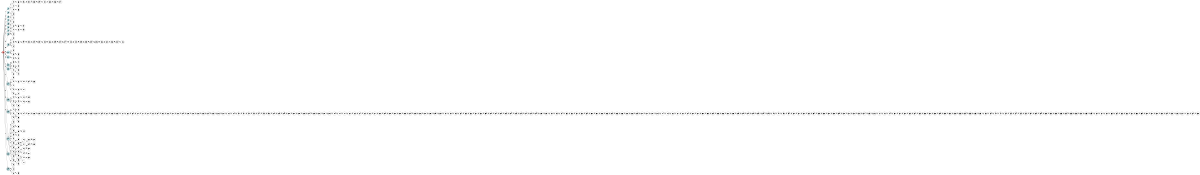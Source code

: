 digraph APTAALF {
__start0 [style = invis, shape = none, label = "", width = 0, height = 0];

rankdir=LR;
size="8,5";

s0 [style="filled", color="black", fillcolor="#ff817b" shape="circle", label="q0"];
s1 [style="filled", color="black", fillcolor="powderblue" shape="circle", label="q1"];
s2 [style="filled", color="black", fillcolor="powderblue" shape="circle", label="q2"];
s3 [style="filled", color="black", fillcolor="powderblue" shape="circle", label="q3"];
s4 [style="filled", color="black", fillcolor="powderblue" shape="circle", label="q4"];
s5 [style="rounded,filled", color="black", fillcolor="powderblue" shape="doublecircle", label="q5"];
s6 [style="filled", color="black", fillcolor="powderblue" shape="circle", label="q6"];
s7 [style="filled", color="black", fillcolor="powderblue" shape="circle", label="q7"];
s8 [style="rounded,filled", color="black", fillcolor="powderblue" shape="doublecircle", label="q8"];
s9 [style="rounded,filled", color="black", fillcolor="powderblue" shape="doublecircle", label="q9"];
s10 [style="filled", color="black", fillcolor="powderblue" shape="circle", label="q10"];
s11 [style="filled", color="black", fillcolor="powderblue" shape="circle", label="q11"];
s12 [style="filled", color="black", fillcolor="powderblue" shape="circle", label="q12"];
s13 [style="filled", color="black", fillcolor="powderblue" shape="circle", label="q13"];
s14 [style="rounded,filled", color="black", fillcolor="powderblue" shape="doublecircle", label="q14"];
s15 [style="rounded,filled", color="black", fillcolor="powderblue" shape="doublecircle", label="q15"];
s16 [style="rounded,filled", color="black", fillcolor="powderblue" shape="doublecircle", label="q16"];
s17 [style="rounded,filled", color="black", fillcolor="powderblue" shape="doublecircle", label="q17"];
s18 [style="rounded,filled", color="black", fillcolor="powderblue" shape="doublecircle", label="q18"];
s19 [style="rounded,filled", color="black", fillcolor="powderblue" shape="doublecircle", label="q19"];
s20 [style="filled", color="black", fillcolor="white" shape="circle", label="q20"];
s21 [style="filled", color="black", fillcolor="white" shape="circle", label="q21"];
s22 [style="filled", color="black", fillcolor="white" shape="circle", label="q22"];
s23 [style="rounded,filled", color="black", fillcolor="white" shape="doublecircle", label="q23"];
s24 [style="filled", color="black", fillcolor="white" shape="circle", label="q24"];
s25 [style="filled", color="black", fillcolor="white" shape="circle", label="q25"];
s26 [style="filled", color="black", fillcolor="white" shape="circle", label="q26"];
s27 [style="filled", color="black", fillcolor="white" shape="circle", label="q27"];
s28 [style="rounded,filled", color="black", fillcolor="white" shape="doublecircle", label="q28"];
s29 [style="filled", color="black", fillcolor="white" shape="circle", label="q29"];
s30 [style="filled", color="black", fillcolor="white" shape="circle", label="q30"];
s31 [style="rounded,filled", color="black", fillcolor="white" shape="doublecircle", label="q31"];
s32 [style="filled", color="black", fillcolor="white" shape="circle", label="q32"];
s33 [style="filled", color="black", fillcolor="white" shape="circle", label="q33"];
s34 [style="filled", color="black", fillcolor="white" shape="circle", label="q34"];
s35 [style="filled", color="black", fillcolor="white" shape="circle", label="q35"];
s36 [style="filled", color="black", fillcolor="white" shape="circle", label="q36"];
s37 [style="filled", color="black", fillcolor="white" shape="circle", label="q37"];
s38 [style="filled", color="black", fillcolor="white" shape="circle", label="q38"];
s39 [style="filled", color="black", fillcolor="white" shape="circle", label="q39"];
s40 [style="filled", color="black", fillcolor="white" shape="circle", label="q40"];
s41 [style="filled", color="black", fillcolor="white" shape="circle", label="q41"];
s42 [style="filled", color="black", fillcolor="white" shape="circle", label="q42"];
s43 [style="filled", color="black", fillcolor="white" shape="circle", label="q43"];
s44 [style="filled", color="black", fillcolor="white" shape="circle", label="q44"];
s45 [style="filled", color="black", fillcolor="white" shape="circle", label="q45"];
s46 [style="rounded,filled", color="black", fillcolor="white" shape="doublecircle", label="q46"];
s47 [style="filled", color="black", fillcolor="white" shape="circle", label="q47"];
s48 [style="filled", color="black", fillcolor="white" shape="circle", label="q48"];
s49 [style="rounded,filled", color="black", fillcolor="white" shape="doublecircle", label="q49"];
s50 [style="rounded,filled", color="black", fillcolor="white" shape="doublecircle", label="q50"];
s51 [style="rounded,filled", color="black", fillcolor="white" shape="doublecircle", label="q51"];
s52 [style="rounded,filled", color="black", fillcolor="white" shape="doublecircle", label="q52"];
s53 [style="filled", color="black", fillcolor="white" shape="circle", label="q53"];
s54 [style="filled", color="black", fillcolor="white" shape="circle", label="q54"];
s55 [style="rounded,filled", color="black", fillcolor="white" shape="doublecircle", label="q55"];
s56 [style="rounded,filled", color="black", fillcolor="white" shape="doublecircle", label="q56"];
s57 [style="rounded,filled", color="black", fillcolor="white" shape="doublecircle", label="q57"];
s58 [style="rounded,filled", color="black", fillcolor="white" shape="doublecircle", label="q58"];
s59 [style="rounded,filled", color="black", fillcolor="white" shape="doublecircle", label="q59"];
s60 [style="rounded,filled", color="black", fillcolor="white" shape="doublecircle", label="q60"];
s61 [style="rounded,filled", color="black", fillcolor="white" shape="doublecircle", label="q61"];
s62 [style="filled", color="black", fillcolor="white" shape="circle", label="q62"];
s63 [style="filled", color="black", fillcolor="white" shape="circle", label="q63"];
s64 [style="filled", color="black", fillcolor="white" shape="circle", label="q64"];
s65 [style="filled", color="black", fillcolor="white" shape="circle", label="q65"];
s66 [style="filled", color="black", fillcolor="white" shape="circle", label="q66"];
s67 [style="filled", color="black", fillcolor="white" shape="circle", label="q67"];
s68 [style="filled", color="black", fillcolor="white" shape="circle", label="q68"];
s69 [style="filled", color="black", fillcolor="white" shape="circle", label="q69"];
s70 [style="filled", color="black", fillcolor="white" shape="circle", label="q70"];
s71 [style="filled", color="black", fillcolor="white" shape="circle", label="q71"];
s72 [style="filled", color="black", fillcolor="white" shape="circle", label="q72"];
s73 [style="filled", color="black", fillcolor="white" shape="circle", label="q73"];
s74 [style="filled", color="black", fillcolor="white" shape="circle", label="q74"];
s75 [style="filled", color="black", fillcolor="white" shape="circle", label="q75"];
s76 [style="filled", color="black", fillcolor="white" shape="circle", label="q76"];
s77 [style="filled", color="black", fillcolor="white" shape="circle", label="q77"];
s78 [style="filled", color="black", fillcolor="white" shape="circle", label="q78"];
s79 [style="filled", color="black", fillcolor="white" shape="circle", label="q79"];
s80 [style="rounded,filled", color="black", fillcolor="white" shape="doublecircle", label="q80"];
s81 [style="filled", color="black", fillcolor="white" shape="circle", label="q81"];
s82 [style="filled", color="black", fillcolor="white" shape="circle", label="q82"];
s83 [style="filled", color="black", fillcolor="white" shape="circle", label="q83"];
s84 [style="filled", color="black", fillcolor="white" shape="circle", label="q84"];
s85 [style="filled", color="black", fillcolor="white" shape="circle", label="q85"];
s86 [style="filled", color="black", fillcolor="white" shape="circle", label="q86"];
s87 [style="filled", color="black", fillcolor="white" shape="circle", label="q87"];
s88 [style="filled", color="black", fillcolor="white" shape="circle", label="q88"];
s89 [style="rounded,filled", color="black", fillcolor="white" shape="doublecircle", label="q89"];
s90 [style="filled", color="black", fillcolor="white" shape="circle", label="q90"];
s91 [style="rounded,filled", color="black", fillcolor="white" shape="doublecircle", label="q91"];
s92 [style="filled", color="black", fillcolor="white" shape="circle", label="q92"];
s93 [style="rounded,filled", color="black", fillcolor="white" shape="doublecircle", label="q93"];
s94 [style="filled", color="black", fillcolor="white" shape="circle", label="q94"];
s95 [style="filled", color="black", fillcolor="white" shape="circle", label="q95"];
s96 [style="filled", color="black", fillcolor="white" shape="circle", label="q96"];
s97 [style="filled", color="black", fillcolor="white" shape="circle", label="q97"];
s98 [style="filled", color="black", fillcolor="white" shape="circle", label="q98"];
s99 [style="filled", color="black", fillcolor="white" shape="circle", label="q99"];
s100 [style="filled", color="black", fillcolor="white" shape="circle", label="q100"];
s101 [style="filled", color="black", fillcolor="white" shape="circle", label="q101"];
s102 [style="filled", color="black", fillcolor="white" shape="circle", label="q102"];
s103 [style="filled", color="black", fillcolor="white" shape="circle", label="q103"];
s104 [style="filled", color="black", fillcolor="white" shape="circle", label="q104"];
s105 [style="filled", color="black", fillcolor="white" shape="circle", label="q105"];
s106 [style="filled", color="black", fillcolor="white" shape="circle", label="q106"];
s107 [style="filled", color="black", fillcolor="white" shape="circle", label="q107"];
s108 [style="filled", color="black", fillcolor="white" shape="circle", label="q108"];
s109 [style="filled", color="black", fillcolor="white" shape="circle", label="q109"];
s110 [style="filled", color="black", fillcolor="white" shape="circle", label="q110"];
s111 [style="filled", color="black", fillcolor="white" shape="circle", label="q111"];
s112 [style="filled", color="black", fillcolor="white" shape="circle", label="q112"];
s113 [style="filled", color="black", fillcolor="white" shape="circle", label="q113"];
s114 [style="filled", color="black", fillcolor="white" shape="circle", label="q114"];
s115 [style="filled", color="black", fillcolor="white" shape="circle", label="q115"];
s116 [style="filled", color="black", fillcolor="white" shape="circle", label="q116"];
s117 [style="filled", color="black", fillcolor="white" shape="circle", label="q117"];
s118 [style="filled", color="black", fillcolor="white" shape="circle", label="q118"];
s119 [style="filled", color="black", fillcolor="white" shape="circle", label="q119"];
s120 [style="filled", color="black", fillcolor="white" shape="circle", label="q120"];
s121 [style="filled", color="black", fillcolor="white" shape="circle", label="q121"];
s122 [style="filled", color="black", fillcolor="white" shape="circle", label="q122"];
s123 [style="filled", color="black", fillcolor="white" shape="circle", label="q123"];
s124 [style="filled", color="black", fillcolor="white" shape="circle", label="q124"];
s125 [style="filled", color="black", fillcolor="white" shape="circle", label="q125"];
s126 [style="filled", color="black", fillcolor="white" shape="circle", label="q126"];
s127 [style="filled", color="black", fillcolor="white" shape="circle", label="q127"];
s128 [style="filled", color="black", fillcolor="white" shape="circle", label="q128"];
s129 [style="filled", color="black", fillcolor="white" shape="circle", label="q129"];
s130 [style="filled", color="black", fillcolor="white" shape="circle", label="q130"];
s131 [style="filled", color="black", fillcolor="white" shape="circle", label="q131"];
s132 [style="filled", color="black", fillcolor="white" shape="circle", label="q132"];
s133 [style="filled", color="black", fillcolor="white" shape="circle", label="q133"];
s134 [style="filled", color="black", fillcolor="white" shape="circle", label="q134"];
s135 [style="filled", color="black", fillcolor="white" shape="circle", label="q135"];
s136 [style="filled", color="black", fillcolor="white" shape="circle", label="q136"];
s137 [style="filled", color="black", fillcolor="white" shape="circle", label="q137"];
s138 [style="filled", color="black", fillcolor="white" shape="circle", label="q138"];
s139 [style="filled", color="black", fillcolor="white" shape="circle", label="q139"];
s140 [style="filled", color="black", fillcolor="white" shape="circle", label="q140"];
s141 [style="filled", color="black", fillcolor="white" shape="circle", label="q141"];
s142 [style="filled", color="black", fillcolor="white" shape="circle", label="q142"];
s143 [style="filled", color="black", fillcolor="white" shape="circle", label="q143"];
s144 [style="filled", color="black", fillcolor="white" shape="circle", label="q144"];
s145 [style="filled", color="black", fillcolor="white" shape="circle", label="q145"];
s146 [style="filled", color="black", fillcolor="white" shape="circle", label="q146"];
s147 [style="filled", color="black", fillcolor="white" shape="circle", label="q147"];
s148 [style="filled", color="black", fillcolor="white" shape="circle", label="q148"];
s149 [style="filled", color="black", fillcolor="white" shape="circle", label="q149"];
s150 [style="filled", color="black", fillcolor="white" shape="circle", label="q150"];
s151 [style="filled", color="black", fillcolor="white" shape="circle", label="q151"];
s152 [style="filled", color="black", fillcolor="white" shape="circle", label="q152"];
s153 [style="filled", color="black", fillcolor="white" shape="circle", label="q153"];
s154 [style="filled", color="black", fillcolor="white" shape="circle", label="q154"];
s155 [style="filled", color="black", fillcolor="white" shape="circle", label="q155"];
s156 [style="filled", color="black", fillcolor="white" shape="circle", label="q156"];
s157 [style="filled", color="black", fillcolor="white" shape="circle", label="q157"];
s158 [style="filled", color="black", fillcolor="white" shape="circle", label="q158"];
s159 [style="filled", color="black", fillcolor="white" shape="circle", label="q159"];
s160 [style="filled", color="black", fillcolor="white" shape="circle", label="q160"];
s161 [style="filled", color="black", fillcolor="white" shape="circle", label="q161"];
s162 [style="filled", color="black", fillcolor="white" shape="circle", label="q162"];
s163 [style="filled", color="black", fillcolor="white" shape="circle", label="q163"];
s164 [style="filled", color="black", fillcolor="white" shape="circle", label="q164"];
s165 [style="filled", color="black", fillcolor="white" shape="circle", label="q165"];
s166 [style="filled", color="black", fillcolor="white" shape="circle", label="q166"];
s167 [style="filled", color="black", fillcolor="white" shape="circle", label="q167"];
s168 [style="filled", color="black", fillcolor="white" shape="circle", label="q168"];
s169 [style="filled", color="black", fillcolor="white" shape="circle", label="q169"];
s170 [style="filled", color="black", fillcolor="white" shape="circle", label="q170"];
s171 [style="filled", color="black", fillcolor="white" shape="circle", label="q171"];
s172 [style="filled", color="black", fillcolor="white" shape="circle", label="q172"];
s173 [style="filled", color="black", fillcolor="white" shape="circle", label="q173"];
s174 [style="filled", color="black", fillcolor="white" shape="circle", label="q174"];
s175 [style="filled", color="black", fillcolor="white" shape="circle", label="q175"];
s176 [style="filled", color="black", fillcolor="white" shape="circle", label="q176"];
s177 [style="filled", color="black", fillcolor="white" shape="circle", label="q177"];
s178 [style="filled", color="black", fillcolor="white" shape="circle", label="q178"];
s179 [style="filled", color="black", fillcolor="white" shape="circle", label="q179"];
s180 [style="filled", color="black", fillcolor="white" shape="circle", label="q180"];
s181 [style="filled", color="black", fillcolor="white" shape="circle", label="q181"];
s182 [style="filled", color="black", fillcolor="white" shape="circle", label="q182"];
s183 [style="filled", color="black", fillcolor="white" shape="circle", label="q183"];
s184 [style="filled", color="black", fillcolor="white" shape="circle", label="q184"];
s185 [style="filled", color="black", fillcolor="white" shape="circle", label="q185"];
s186 [style="filled", color="black", fillcolor="white" shape="circle", label="q186"];
s187 [style="filled", color="black", fillcolor="white" shape="circle", label="q187"];
s188 [style="filled", color="black", fillcolor="white" shape="circle", label="q188"];
s189 [style="filled", color="black", fillcolor="white" shape="circle", label="q189"];
s190 [style="filled", color="black", fillcolor="white" shape="circle", label="q190"];
s191 [style="filled", color="black", fillcolor="white" shape="circle", label="q191"];
s192 [style="filled", color="black", fillcolor="white" shape="circle", label="q192"];
s193 [style="filled", color="black", fillcolor="white" shape="circle", label="q193"];
s194 [style="filled", color="black", fillcolor="white" shape="circle", label="q194"];
s195 [style="filled", color="black", fillcolor="white" shape="circle", label="q195"];
s196 [style="filled", color="black", fillcolor="white" shape="circle", label="q196"];
s197 [style="filled", color="black", fillcolor="white" shape="circle", label="q197"];
s198 [style="filled", color="black", fillcolor="white" shape="circle", label="q198"];
s199 [style="filled", color="black", fillcolor="white" shape="circle", label="q199"];
s200 [style="filled", color="black", fillcolor="white" shape="circle", label="q200"];
s201 [style="filled", color="black", fillcolor="white" shape="circle", label="q201"];
s202 [style="filled", color="black", fillcolor="white" shape="circle", label="q202"];
s203 [style="filled", color="black", fillcolor="white" shape="circle", label="q203"];
s204 [style="filled", color="black", fillcolor="white" shape="circle", label="q204"];
s205 [style="filled", color="black", fillcolor="white" shape="circle", label="q205"];
s206 [style="filled", color="black", fillcolor="white" shape="circle", label="q206"];
s207 [style="filled", color="black", fillcolor="white" shape="circle", label="q207"];
s208 [style="filled", color="black", fillcolor="white" shape="circle", label="q208"];
s209 [style="filled", color="black", fillcolor="white" shape="circle", label="q209"];
s210 [style="filled", color="black", fillcolor="white" shape="circle", label="q210"];
s211 [style="filled", color="black", fillcolor="white" shape="circle", label="q211"];
s212 [style="filled", color="black", fillcolor="white" shape="circle", label="q212"];
s213 [style="filled", color="black", fillcolor="white" shape="circle", label="q213"];
s214 [style="filled", color="black", fillcolor="white" shape="circle", label="q214"];
s215 [style="filled", color="black", fillcolor="white" shape="circle", label="q215"];
s216 [style="filled", color="black", fillcolor="white" shape="circle", label="q216"];
s217 [style="filled", color="black", fillcolor="white" shape="circle", label="q217"];
s218 [style="filled", color="black", fillcolor="white" shape="circle", label="q218"];
s219 [style="filled", color="black", fillcolor="white" shape="circle", label="q219"];
s220 [style="filled", color="black", fillcolor="white" shape="circle", label="q220"];
s221 [style="filled", color="black", fillcolor="white" shape="circle", label="q221"];
s222 [style="filled", color="black", fillcolor="white" shape="circle", label="q222"];
s223 [style="filled", color="black", fillcolor="white" shape="circle", label="q223"];
s224 [style="filled", color="black", fillcolor="white" shape="circle", label="q224"];
s225 [style="filled", color="black", fillcolor="white" shape="circle", label="q225"];
s226 [style="filled", color="black", fillcolor="white" shape="circle", label="q226"];
s227 [style="filled", color="black", fillcolor="white" shape="circle", label="q227"];
s228 [style="filled", color="black", fillcolor="white" shape="circle", label="q228"];
s229 [style="filled", color="black", fillcolor="white" shape="circle", label="q229"];
s230 [style="filled", color="black", fillcolor="white" shape="circle", label="q230"];
s231 [style="filled", color="black", fillcolor="white" shape="circle", label="q231"];
s232 [style="filled", color="black", fillcolor="white" shape="circle", label="q232"];
s233 [style="filled", color="black", fillcolor="white" shape="circle", label="q233"];
s234 [style="filled", color="black", fillcolor="white" shape="circle", label="q234"];
s235 [style="filled", color="black", fillcolor="white" shape="circle", label="q235"];
s236 [style="filled", color="black", fillcolor="white" shape="circle", label="q236"];
s237 [style="filled", color="black", fillcolor="white" shape="circle", label="q237"];
s238 [style="filled", color="black", fillcolor="white" shape="circle", label="q238"];
s239 [style="filled", color="black", fillcolor="white" shape="circle", label="q239"];
s240 [style="filled", color="black", fillcolor="white" shape="circle", label="q240"];
s241 [style="filled", color="black", fillcolor="white" shape="circle", label="q241"];
s242 [style="filled", color="black", fillcolor="white" shape="circle", label="q242"];
s243 [style="filled", color="black", fillcolor="white" shape="circle", label="q243"];
s244 [style="filled", color="black", fillcolor="white" shape="circle", label="q244"];
s245 [style="filled", color="black", fillcolor="white" shape="circle", label="q245"];
s246 [style="filled", color="black", fillcolor="white" shape="circle", label="q246"];
s247 [style="filled", color="black", fillcolor="white" shape="circle", label="q247"];
s248 [style="filled", color="black", fillcolor="white" shape="circle", label="q248"];
s249 [style="filled", color="black", fillcolor="white" shape="circle", label="q249"];
s250 [style="filled", color="black", fillcolor="white" shape="circle", label="q250"];
s251 [style="filled", color="black", fillcolor="white" shape="circle", label="q251"];
s252 [style="filled", color="black", fillcolor="white" shape="circle", label="q252"];
s253 [style="filled", color="black", fillcolor="white" shape="circle", label="q253"];
s254 [style="filled", color="black", fillcolor="white" shape="circle", label="q254"];
s255 [style="filled", color="black", fillcolor="white" shape="circle", label="q255"];
s256 [style="filled", color="black", fillcolor="white" shape="circle", label="q256"];
s257 [style="filled", color="black", fillcolor="white" shape="circle", label="q257"];
s258 [style="filled", color="black", fillcolor="white" shape="circle", label="q258"];
s259 [style="filled", color="black", fillcolor="white" shape="circle", label="q259"];
s260 [style="filled", color="black", fillcolor="white" shape="circle", label="q260"];
s261 [style="filled", color="black", fillcolor="white" shape="circle", label="q261"];
s262 [style="filled", color="black", fillcolor="white" shape="circle", label="q262"];
s263 [style="filled", color="black", fillcolor="white" shape="circle", label="q263"];
s264 [style="filled", color="black", fillcolor="white" shape="circle", label="q264"];
s265 [style="filled", color="black", fillcolor="white" shape="circle", label="q265"];
s266 [style="filled", color="black", fillcolor="white" shape="circle", label="q266"];
s267 [style="filled", color="black", fillcolor="white" shape="circle", label="q267"];
s268 [style="filled", color="black", fillcolor="white" shape="circle", label="q268"];
s269 [style="filled", color="black", fillcolor="white" shape="circle", label="q269"];
s270 [style="filled", color="black", fillcolor="white" shape="circle", label="q270"];
s271 [style="filled", color="black", fillcolor="white" shape="circle", label="q271"];
s272 [style="filled", color="black", fillcolor="white" shape="circle", label="q272"];
s273 [style="filled", color="black", fillcolor="white" shape="circle", label="q273"];
s274 [style="filled", color="black", fillcolor="white" shape="circle", label="q274"];
s275 [style="filled", color="black", fillcolor="white" shape="circle", label="q275"];
s276 [style="filled", color="black", fillcolor="white" shape="circle", label="q276"];
s277 [style="filled", color="black", fillcolor="white" shape="circle", label="q277"];
s278 [style="filled", color="black", fillcolor="white" shape="circle", label="q278"];
s279 [style="filled", color="black", fillcolor="white" shape="circle", label="q279"];
s280 [style="filled", color="black", fillcolor="white" shape="circle", label="q280"];
s281 [style="filled", color="black", fillcolor="white" shape="circle", label="q281"];
s282 [style="filled", color="black", fillcolor="white" shape="circle", label="q282"];
s283 [style="filled", color="black", fillcolor="white" shape="circle", label="q283"];
s284 [style="filled", color="black", fillcolor="white" shape="circle", label="q284"];
s285 [style="filled", color="black", fillcolor="white" shape="circle", label="q285"];
s286 [style="filled", color="black", fillcolor="white" shape="circle", label="q286"];
s287 [style="filled", color="black", fillcolor="white" shape="circle", label="q287"];
s288 [style="filled", color="black", fillcolor="white" shape="circle", label="q288"];
s289 [style="filled", color="black", fillcolor="white" shape="circle", label="q289"];
s290 [style="filled", color="black", fillcolor="white" shape="circle", label="q290"];
s291 [style="filled", color="black", fillcolor="white" shape="circle", label="q291"];
s292 [style="filled", color="black", fillcolor="white" shape="circle", label="q292"];
s293 [style="filled", color="black", fillcolor="white" shape="circle", label="q293"];
s294 [style="filled", color="black", fillcolor="white" shape="circle", label="q294"];
s295 [style="filled", color="black", fillcolor="white" shape="circle", label="q295"];
s296 [style="filled", color="black", fillcolor="white" shape="circle", label="q296"];
s297 [style="filled", color="black", fillcolor="white" shape="circle", label="q297"];
s298 [style="filled", color="black", fillcolor="white" shape="circle", label="q298"];
s299 [style="filled", color="black", fillcolor="white" shape="circle", label="q299"];
s300 [style="filled", color="black", fillcolor="white" shape="circle", label="q300"];
s301 [style="filled", color="black", fillcolor="white" shape="circle", label="q301"];
s302 [style="filled", color="black", fillcolor="white" shape="circle", label="q302"];
s303 [style="filled", color="black", fillcolor="white" shape="circle", label="q303"];
s304 [style="filled", color="black", fillcolor="white" shape="circle", label="q304"];
s305 [style="filled", color="black", fillcolor="white" shape="circle", label="q305"];
s306 [style="filled", color="black", fillcolor="white" shape="circle", label="q306"];
s307 [style="filled", color="black", fillcolor="white" shape="circle", label="q307"];
s308 [style="filled", color="black", fillcolor="white" shape="circle", label="q308"];
s309 [style="filled", color="black", fillcolor="white" shape="circle", label="q309"];
s310 [style="filled", color="black", fillcolor="white" shape="circle", label="q310"];
s311 [style="filled", color="black", fillcolor="white" shape="circle", label="q311"];
s312 [style="filled", color="black", fillcolor="white" shape="circle", label="q312"];
s313 [style="filled", color="black", fillcolor="white" shape="circle", label="q313"];
s314 [style="filled", color="black", fillcolor="white" shape="circle", label="q314"];
s315 [style="filled", color="black", fillcolor="white" shape="circle", label="q315"];
s316 [style="filled", color="black", fillcolor="white" shape="circle", label="q316"];
s317 [style="filled", color="black", fillcolor="white" shape="circle", label="q317"];
s318 [style="filled", color="black", fillcolor="white" shape="circle", label="q318"];
s319 [style="filled", color="black", fillcolor="white" shape="circle", label="q319"];
s320 [style="filled", color="black", fillcolor="white" shape="circle", label="q320"];
s321 [style="filled", color="black", fillcolor="white" shape="circle", label="q321"];
s322 [style="filled", color="black", fillcolor="white" shape="circle", label="q322"];
s323 [style="filled", color="black", fillcolor="white" shape="circle", label="q323"];
s324 [style="filled", color="black", fillcolor="white" shape="circle", label="q324"];
s325 [style="filled", color="black", fillcolor="white" shape="circle", label="q325"];
s326 [style="filled", color="black", fillcolor="white" shape="circle", label="q326"];
s327 [style="filled", color="black", fillcolor="white" shape="circle", label="q327"];
s328 [style="filled", color="black", fillcolor="white" shape="circle", label="q328"];
s329 [style="filled", color="black", fillcolor="white" shape="circle", label="q329"];
s330 [style="filled", color="black", fillcolor="white" shape="circle", label="q330"];
s331 [style="filled", color="black", fillcolor="white" shape="circle", label="q331"];
s332 [style="filled", color="black", fillcolor="white" shape="circle", label="q332"];
s333 [style="filled", color="black", fillcolor="white" shape="circle", label="q333"];
s334 [style="filled", color="black", fillcolor="white" shape="circle", label="q334"];
s335 [style="filled", color="black", fillcolor="white" shape="circle", label="q335"];
s336 [style="filled", color="black", fillcolor="white" shape="circle", label="q336"];
s337 [style="filled", color="black", fillcolor="white" shape="circle", label="q337"];
s338 [style="filled", color="black", fillcolor="white" shape="circle", label="q338"];
s339 [style="filled", color="black", fillcolor="white" shape="circle", label="q339"];
s340 [style="filled", color="black", fillcolor="white" shape="circle", label="q340"];
s341 [style="filled", color="black", fillcolor="white" shape="circle", label="q341"];
s342 [style="filled", color="black", fillcolor="white" shape="circle", label="q342"];
s343 [style="filled", color="black", fillcolor="white" shape="circle", label="q343"];
s344 [style="filled", color="black", fillcolor="white" shape="circle", label="q344"];
s345 [style="filled", color="black", fillcolor="white" shape="circle", label="q345"];
s346 [style="filled", color="black", fillcolor="white" shape="circle", label="q346"];
s347 [style="filled", color="black", fillcolor="white" shape="circle", label="q347"];
s348 [style="filled", color="black", fillcolor="white" shape="circle", label="q348"];
s349 [style="filled", color="black", fillcolor="white" shape="circle", label="q349"];
s350 [style="filled", color="black", fillcolor="white" shape="circle", label="q350"];
s351 [style="filled", color="black", fillcolor="white" shape="circle", label="q351"];
s352 [style="filled", color="black", fillcolor="white" shape="circle", label="q352"];
s353 [style="filled", color="black", fillcolor="white" shape="circle", label="q353"];
s354 [style="filled", color="black", fillcolor="white" shape="circle", label="q354"];
s355 [style="filled", color="black", fillcolor="white" shape="circle", label="q355"];
s356 [style="filled", color="black", fillcolor="white" shape="circle", label="q356"];
s357 [style="filled", color="black", fillcolor="white" shape="circle", label="q357"];
s358 [style="filled", color="black", fillcolor="white" shape="circle", label="q358"];
s359 [style="filled", color="black", fillcolor="white" shape="circle", label="q359"];
s360 [style="filled", color="black", fillcolor="white" shape="circle", label="q360"];
s361 [style="filled", color="black", fillcolor="white" shape="circle", label="q361"];
s362 [style="filled", color="black", fillcolor="white" shape="circle", label="q362"];
s363 [style="filled", color="black", fillcolor="white" shape="circle", label="q363"];
s364 [style="filled", color="black", fillcolor="white" shape="circle", label="q364"];
s365 [style="filled", color="black", fillcolor="white" shape="circle", label="q365"];
s366 [style="filled", color="black", fillcolor="white" shape="circle", label="q366"];
s367 [style="filled", color="black", fillcolor="white" shape="circle", label="q367"];
s368 [style="filled", color="black", fillcolor="white" shape="circle", label="q368"];
s369 [style="filled", color="black", fillcolor="white" shape="circle", label="q369"];
s370 [style="filled", color="black", fillcolor="white" shape="circle", label="q370"];
s371 [style="filled", color="black", fillcolor="white" shape="circle", label="q371"];
s372 [style="filled", color="black", fillcolor="white" shape="circle", label="q372"];
s373 [style="filled", color="black", fillcolor="white" shape="circle", label="q373"];
s374 [style="filled", color="black", fillcolor="white" shape="circle", label="q374"];
s375 [style="filled", color="black", fillcolor="white" shape="circle", label="q375"];
s376 [style="filled", color="black", fillcolor="white" shape="circle", label="q376"];
s377 [style="filled", color="black", fillcolor="white" shape="circle", label="q377"];
s378 [style="filled", color="black", fillcolor="white" shape="circle", label="q378"];
s379 [style="filled", color="black", fillcolor="white" shape="circle", label="q379"];
s380 [style="filled", color="black", fillcolor="white" shape="circle", label="q380"];
subgraph cluster_main { 
	graph [pad=".75", ranksep="0.15", nodesep="0.15"];
	 style=invis; 
	__start0 -> s0 [penwidth=2];
}
s0 -> s1 [label="1"];
s0 -> s2 [label="2"];
s0 -> s3 [label="6"];
s0 -> s4 [label="7"];
s0 -> s5 [label="e"];
s0 -> s6 [label="h"];
s0 -> s7 [label="j"];
s0 -> s8 [label="k"];
s0 -> s9 [label="m"];
s0 -> s10 [label="n"];
s0 -> s11 [label="p"];
s0 -> s12 [label="q"];
s0 -> s13 [label="r"];
s0 -> s14 [label="s"];
s0 -> s15 [label="t"];
s0 -> s16 [label="w"];
s0 -> s17 [label="x"];
s0 -> s18 [label="y"];
s0 -> s19 [label="z"];
s1 -> s20 [label="0"];
s2 -> s21 [label="0"];
s4 -> s22 [label="t"];
s5 -> s23 [label="s"];
s6 -> s24 [label="k"];
s7 -> s25 [label="n"];
s8 -> s26 [label="m"];
s8 -> s27 [label="s"];
s8 -> s28 [label="x"];
s9 -> s29 [label="k"];
s9 -> s30 [label="q"];
s9 -> s31 [label="x"];
s10 -> s32 [label="j"];
s10 -> s33 [label="q"];
s11 -> s34 [label="n"];
s12 -> s35 [label="m"];
s12 -> s36 [label="n"];
s12 -> s37 [label="w"];
s12 -> s38 [label="x"];
s14 -> s39 [label="7"];
s14 -> s40 [label="e"];
s14 -> s41 [label="k"];
s14 -> s42 [label="t"];
s14 -> s43 [label="x"];
s15 -> s44 [label="s"];
s15 -> s45 [label="w"];
s15 -> s46 [label="x"];
s16 -> s47 [label="q"];
s16 -> s48 [label="t"];
s16 -> s49 [label="x"];
s17 -> s50 [label="e"];
s17 -> s51 [label="k"];
s17 -> s52 [label="m"];
s17 -> s53 [label="q"];
s17 -> s54 [label="r"];
s17 -> s55 [label="s"];
s17 -> s56 [label="t"];
s17 -> s57 [label="w"];
s17 -> s58 [label="y"];
s17 -> s59 [label="z"];
s18 -> s60 [label="x"];
s19 -> s61 [label="x"];
s19 -> s62 [label="y"];
s20 -> s63 [label="2"];
s21 -> s64 [label="1"];
s22 -> s65 [label="x"];
s26 -> s66 [label="k"];
s27 -> s67 [label="t"];
s30 -> s68 [label="m"];
s33 -> s69 [label="x"];
s34 -> s70 [label="q"];
s35 -> s71 [label="q"];
s36 -> s72 [label="j"];
s36 -> s73 [label="p"];
s37 -> s74 [label="x"];
s40 -> s75 [label="s"];
s42 -> s76 [label="w"];
s44 -> s77 [label="k"];
s44 -> s78 [label="t"];
s45 -> s79 [label="s"];
s45 -> s80 [label="x"];
s47 -> s81 [label="n"];
s47 -> s82 [label="x"];
s48 -> s83 [label="s"];
s48 -> s84 [label="w"];
s51 -> s85 [label="h"];
s53 -> s86 [label="n"];
s53 -> s87 [label="w"];
s55 -> s88 [label="x"];
s56 -> s89 [label="s"];
s57 -> s90 [label="q"];
s57 -> s91 [label="t"];
s57 -> s92 [label="x"];
s57 -> s93 [label="y"];
s59 -> s94 [label="x"];
s62 -> s95 [label="x"];
s63 -> s96 [label="3"];
s66 -> s97 [label="s"];
s67 -> s98 [label="w"];
s68 -> s99 [label="q"];
s75 -> s100 [label="e"];
s76 -> s101 [label="x"];
s78 -> s102 [label="s"];
s79 -> s103 [label="t"];
s82 -> s104 [label="q"];
s86 -> s105 [label="q"];
s90 -> s106 [label="m"];
s90 -> s107 [label="w"];
s91 -> s108 [label="s"];
s91 -> s109 [label="w"];
s92 -> s110 [label="w"];
s92 -> s111 [label="z"];
s96 -> s112 [label="6"];
s99 -> s113 [label="m"];
s100 -> s114 [label="s"];
s102 -> s115 [label="t"];
s103 -> s116 [label="w"];
s104 -> s117 [label="x"];
s107 -> s118 [label="t"];
s108 -> s119 [label="e"];
s108 -> s120 [label="k"];
s109 -> s121 [label="x"];
s110 -> s122 [label="x"];
s112 -> s123 [label="d"];
s113 -> s124 [label="q"];
s114 -> s125 [label="e"];
s117 -> s126 [label="q"];
s118 -> s127 [label="m"];
s119 -> s128 [label="s"];
s123 -> s129 [label="e"];
s124 -> s130 [label="m"];
s126 -> s131 [label="x"];
s129 -> s132 [label="s"];
s130 -> s133 [label="q"];
s131 -> s134 [label="q"];
s132 -> s135 [label="t"];
s133 -> s136 [label="m"];
s134 -> s137 [label="x"];
s135 -> s138 [label="w"];
s136 -> s139 [label="q"];
s137 -> s140 [label="q"];
s138 -> s141 [label="x"];
s139 -> s142 [label="m"];
s140 -> s143 [label="x"];
s142 -> s144 [label="q"];
s143 -> s145 [label="q"];
s144 -> s146 [label="m"];
s145 -> s147 [label="x"];
s146 -> s148 [label="q"];
s147 -> s149 [label="q"];
s148 -> s150 [label="m"];
s149 -> s151 [label="x"];
s150 -> s152 [label="q"];
s151 -> s153 [label="q"];
s152 -> s154 [label="m"];
s153 -> s155 [label="x"];
s154 -> s156 [label="q"];
s155 -> s157 [label="q"];
s156 -> s158 [label="m"];
s157 -> s159 [label="x"];
s158 -> s160 [label="q"];
s159 -> s161 [label="q"];
s160 -> s162 [label="w"];
s161 -> s163 [label="x"];
s162 -> s164 [label="m"];
s163 -> s165 [label="q"];
s164 -> s166 [label="w"];
s165 -> s167 [label="x"];
s167 -> s168 [label="q"];
s168 -> s169 [label="x"];
s169 -> s170 [label="q"];
s170 -> s171 [label="x"];
s171 -> s172 [label="q"];
s172 -> s173 [label="x"];
s173 -> s174 [label="q"];
s174 -> s175 [label="x"];
s175 -> s176 [label="q"];
s176 -> s177 [label="x"];
s177 -> s178 [label="q"];
s178 -> s179 [label="x"];
s179 -> s180 [label="q"];
s180 -> s181 [label="x"];
s181 -> s182 [label="q"];
s182 -> s183 [label="x"];
s183 -> s184 [label="q"];
s184 -> s185 [label="x"];
s185 -> s186 [label="q"];
s186 -> s187 [label="x"];
s187 -> s188 [label="q"];
s188 -> s189 [label="x"];
s189 -> s190 [label="q"];
s190 -> s191 [label="x"];
s191 -> s192 [label="q"];
s192 -> s193 [label="x"];
s193 -> s194 [label="q"];
s194 -> s195 [label="x"];
s195 -> s196 [label="q"];
s196 -> s197 [label="x"];
s197 -> s198 [label="q"];
s198 -> s199 [label="x"];
s199 -> s200 [label="q"];
s200 -> s201 [label="x"];
s201 -> s202 [label="q"];
s202 -> s203 [label="x"];
s203 -> s204 [label="q"];
s204 -> s205 [label="x"];
s205 -> s206 [label="q"];
s206 -> s207 [label="x"];
s207 -> s208 [label="q"];
s208 -> s209 [label="x"];
s209 -> s210 [label="q"];
s210 -> s211 [label="x"];
s211 -> s212 [label="q"];
s212 -> s213 [label="x"];
s213 -> s214 [label="q"];
s214 -> s215 [label="x"];
s215 -> s216 [label="q"];
s216 -> s217 [label="x"];
s217 -> s218 [label="q"];
s218 -> s219 [label="x"];
s219 -> s220 [label="q"];
s220 -> s221 [label="x"];
s221 -> s222 [label="q"];
s222 -> s223 [label="x"];
s223 -> s224 [label="q"];
s224 -> s225 [label="x"];
s225 -> s226 [label="q"];
s226 -> s227 [label="x"];
s227 -> s228 [label="q"];
s228 -> s229 [label="x"];
s229 -> s230 [label="q"];
s230 -> s231 [label="x"];
s231 -> s232 [label="q"];
s232 -> s233 [label="x"];
s233 -> s234 [label="q"];
s234 -> s235 [label="x"];
s235 -> s236 [label="q"];
s236 -> s237 [label="x"];
s237 -> s238 [label="q"];
s238 -> s239 [label="x"];
s239 -> s240 [label="q"];
s240 -> s241 [label="x"];
s241 -> s242 [label="q"];
s242 -> s243 [label="x"];
s243 -> s244 [label="q"];
s244 -> s245 [label="x"];
s245 -> s246 [label="q"];
s246 -> s247 [label="x"];
s247 -> s248 [label="q"];
s248 -> s249 [label="x"];
s249 -> s250 [label="q"];
s250 -> s251 [label="x"];
s251 -> s252 [label="q"];
s252 -> s253 [label="x"];
s253 -> s254 [label="q"];
s254 -> s255 [label="x"];
s255 -> s256 [label="q"];
s256 -> s257 [label="x"];
s257 -> s258 [label="q"];
s258 -> s259 [label="x"];
s259 -> s260 [label="q"];
s260 -> s261 [label="x"];
s261 -> s262 [label="q"];
s262 -> s263 [label="x"];
s263 -> s264 [label="q"];
s264 -> s265 [label="x"];
s265 -> s266 [label="q"];
s266 -> s267 [label="x"];
s267 -> s268 [label="q"];
s268 -> s269 [label="x"];
s269 -> s270 [label="q"];
s270 -> s271 [label="x"];
s271 -> s272 [label="q"];
s272 -> s273 [label="x"];
s273 -> s274 [label="q"];
s274 -> s275 [label="x"];
s275 -> s276 [label="q"];
s276 -> s277 [label="x"];
s277 -> s278 [label="q"];
s278 -> s279 [label="x"];
s279 -> s280 [label="q"];
s280 -> s281 [label="x"];
s281 -> s282 [label="q"];
s282 -> s283 [label="x"];
s283 -> s284 [label="q"];
s284 -> s285 [label="x"];
s285 -> s286 [label="q"];
s286 -> s287 [label="x"];
s287 -> s288 [label="q"];
s288 -> s289 [label="x"];
s289 -> s290 [label="q"];
s290 -> s291 [label="x"];
s291 -> s292 [label="q"];
s292 -> s293 [label="x"];
s293 -> s294 [label="q"];
s294 -> s295 [label="x"];
s295 -> s296 [label="q"];
s296 -> s297 [label="x"];
s297 -> s298 [label="q"];
s298 -> s299 [label="x"];
s299 -> s300 [label="q"];
s300 -> s301 [label="x"];
s301 -> s302 [label="q"];
s302 -> s303 [label="x"];
s303 -> s304 [label="q"];
s304 -> s305 [label="x"];
s305 -> s306 [label="q"];
s306 -> s307 [label="x"];
s307 -> s308 [label="q"];
s308 -> s309 [label="x"];
s309 -> s310 [label="q"];
s310 -> s311 [label="x"];
s311 -> s312 [label="q"];
s312 -> s313 [label="x"];
s313 -> s314 [label="q"];
s314 -> s315 [label="x"];
s315 -> s316 [label="q"];
s316 -> s317 [label="x"];
s317 -> s318 [label="q"];
s318 -> s319 [label="x"];
s319 -> s320 [label="q"];
s320 -> s321 [label="x"];
s321 -> s322 [label="q"];
s322 -> s323 [label="x"];
s323 -> s324 [label="q"];
s324 -> s325 [label="x"];
s325 -> s326 [label="q"];
s326 -> s327 [label="x"];
s327 -> s328 [label="q"];
s328 -> s329 [label="x"];
s329 -> s330 [label="q"];
s330 -> s331 [label="x"];
s331 -> s332 [label="q"];
s332 -> s333 [label="x"];
s333 -> s334 [label="q"];
s334 -> s335 [label="x"];
s335 -> s336 [label="q"];
s336 -> s337 [label="x"];
s337 -> s338 [label="q"];
s338 -> s339 [label="x"];
s339 -> s340 [label="q"];
s340 -> s341 [label="x"];
s341 -> s342 [label="q"];
s342 -> s343 [label="x"];
s343 -> s344 [label="q"];
s344 -> s345 [label="x"];
s345 -> s346 [label="q"];
s346 -> s347 [label="x"];
s347 -> s348 [label="q"];
s348 -> s349 [label="x"];
s349 -> s350 [label="q"];
s350 -> s351 [label="x"];
s351 -> s352 [label="q"];
s352 -> s353 [label="x"];
s353 -> s354 [label="q"];
s354 -> s355 [label="x"];
s355 -> s356 [label="q"];
s356 -> s357 [label="x"];
s357 -> s358 [label="q"];
s358 -> s359 [label="x"];
s359 -> s360 [label="q"];
s360 -> s361 [label="x"];
s361 -> s362 [label="q"];
s362 -> s363 [label="x"];
s363 -> s364 [label="q"];
s364 -> s365 [label="x"];
s365 -> s366 [label="q"];
s366 -> s367 [label="x"];
s367 -> s368 [label="q"];
s368 -> s369 [label="x"];
s369 -> s370 [label="q"];
s370 -> s371 [label="x"];
s371 -> s372 [label="q"];
s372 -> s373 [label="x"];
s373 -> s374 [label="q"];
s374 -> s375 [label="x"];
s375 -> s376 [label="w"];
s376 -> s377 [label="q"];
s377 -> s378 [label="w"];
s378 -> s379 [label="q"];
s379 -> s380 [label="w"];

}